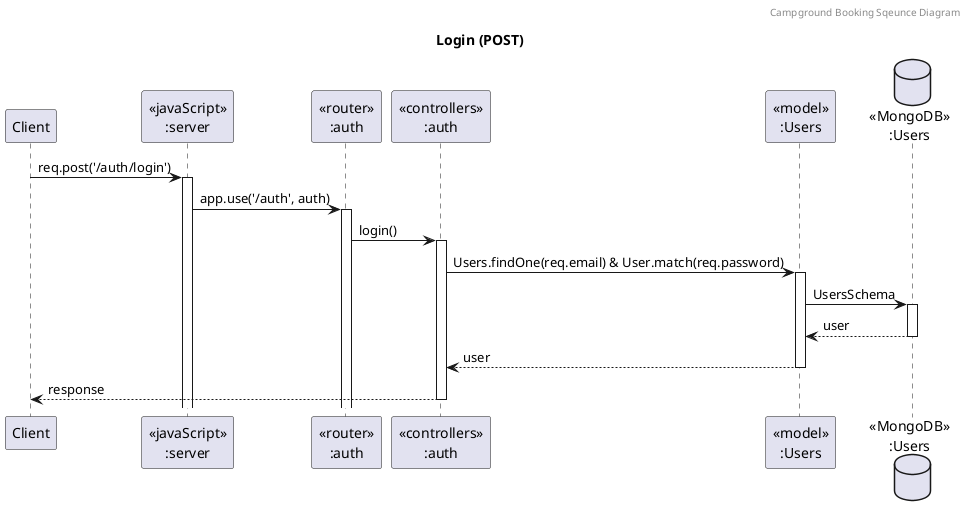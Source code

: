 @startuml Login (POST)

header Campground Booking Sqeunce Diagram
title "Login (POST)"

participant "Client" as client
participant "<<javaScript>>\n:server" as server
participant "<<router>>\n:auth" as routerAuth
participant "<<controllers>>\n:auth" as controllersAuth
participant "<<model>>\n:Users" as modelUser
database "<<MongoDB>>\n:Users" as UsersDatabase

client->server ++:req.post('/auth/login')
server->routerAuth ++:app.use('/auth', auth)
routerAuth ->controllersAuth ++:login()
controllersAuth ->modelUser ++:Users.findOne(req.email) & User.match(req.password)
modelUser -> UsersDatabase ++:UsersSchema
UsersDatabase --> modelUser --:user
modelUser --> controllersAuth --:user
controllersAuth --> client --:response

@enduml
